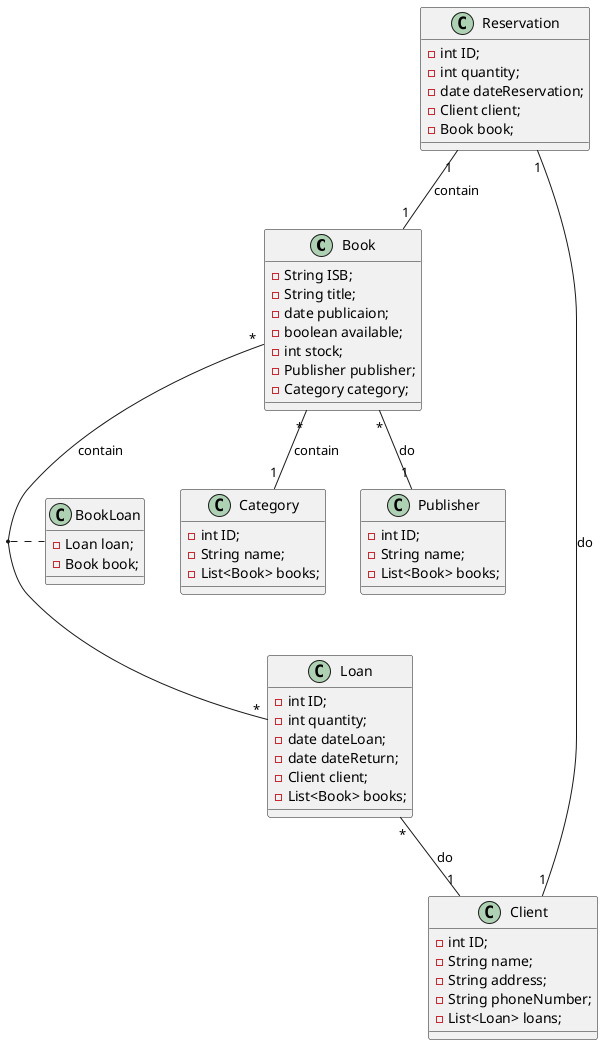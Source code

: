 @startuml ""


class Book {
    - String ISB;
    - String title;
    - date publicaion;
    - boolean available;
    - int stock;
    - Publisher publisher;
    - Category category;
}



class Category {
    - int ID;
    - String name;
    - List<Book> books;
}


class Publisher {
    - int ID;
    - String name;
    - List<Book> books;
}


class Client {
    - int ID;
    - String name;
    - String address;
    - String phoneNumber;
    - List<Loan> loans;

}

class Loan {
    - int ID;
    - int quantity;
    - date dateLoan;
    - date dateReturn;
    - Client client;
    - List<Book> books;

}

class Reservation {
    - int ID;
    - int quantity;
    - date dateReservation;
    - Client client;
    - Book book;
}

class BookLoan {
    - Loan loan;
    - Book book;
}


' relatioships

Book "*" -- "1" Publisher: do
Book "*" -- "1" Category: contain
Book "*" -- "*" Loan: contain
(Book, Loan) .. BookLoan
Loan "*" -- "1" Client: do
Reservation "1" -- "1" Client: do
Reservation "1" -- "1" Book: contain



@enduml